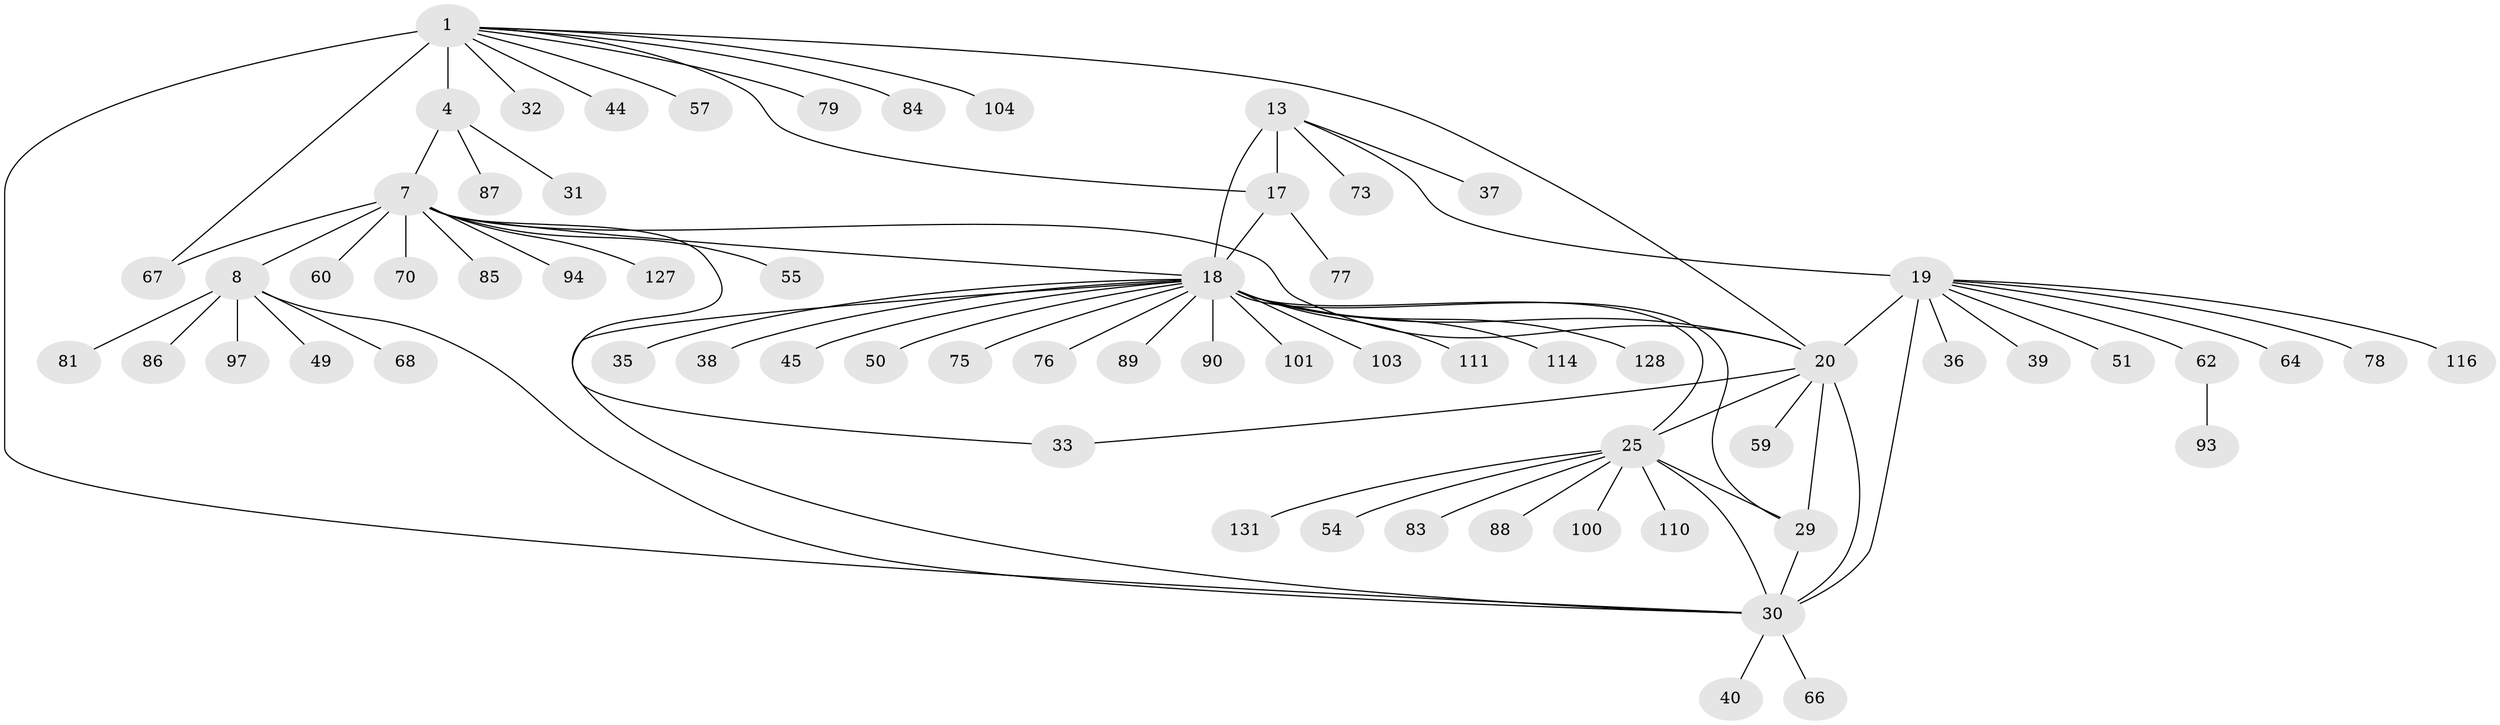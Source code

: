 // original degree distribution, {7: 0.06060606060606061, 9: 0.03787878787878788, 13: 0.007575757575757576, 8: 0.022727272727272728, 11: 0.03787878787878788, 6: 0.03787878787878788, 10: 0.015151515151515152, 19: 0.007575757575757576, 1: 0.6439393939393939, 2: 0.12121212121212122, 3: 0.007575757575757576}
// Generated by graph-tools (version 1.1) at 2025/15/03/09/25 04:15:49]
// undirected, 66 vertices, 81 edges
graph export_dot {
graph [start="1"]
  node [color=gray90,style=filled];
  1 [super="+2+5+99+3"];
  4 [super="+6"];
  7 [super="+12+63+9+11"];
  8;
  13 [super="+121+14"];
  17;
  18 [super="+26+41+58"];
  19 [super="+42+48+56+102+21"];
  20 [super="+46+106+109+27"];
  25;
  29 [super="+119+112"];
  30;
  31;
  32 [super="+113"];
  33;
  35;
  36;
  37;
  38;
  39;
  40;
  44;
  45;
  49;
  50;
  51 [super="+115"];
  54;
  55;
  57;
  59;
  60;
  62;
  64 [super="+129"];
  66;
  67;
  68;
  70;
  73;
  75;
  76;
  77;
  78;
  79;
  81;
  83;
  84;
  85;
  86;
  87;
  88;
  89 [super="+130"];
  90 [super="+117"];
  93;
  94;
  97;
  100;
  101;
  103;
  104;
  110;
  111;
  114;
  116;
  127;
  128;
  131;
  1 -- 4 [weight=8];
  1 -- 20;
  1 -- 67;
  1 -- 84;
  1 -- 79;
  1 -- 104;
  1 -- 57;
  1 -- 32;
  1 -- 17;
  1 -- 44;
  1 -- 30;
  4 -- 31;
  4 -- 87;
  4 -- 7 [weight=2];
  7 -- 8 [weight=5];
  7 -- 55;
  7 -- 70;
  7 -- 20;
  7 -- 60;
  7 -- 127;
  7 -- 33;
  7 -- 18;
  7 -- 85;
  7 -- 94;
  7 -- 67;
  8 -- 30;
  8 -- 49;
  8 -- 68;
  8 -- 81;
  8 -- 86;
  8 -- 97;
  13 -- 17 [weight=4];
  13 -- 18 [weight=4];
  13 -- 37;
  13 -- 73;
  13 -- 19;
  17 -- 18;
  17 -- 77;
  18 -- 128;
  18 -- 75;
  18 -- 76;
  18 -- 25;
  18 -- 89;
  18 -- 90;
  18 -- 29;
  18 -- 30;
  18 -- 35;
  18 -- 101;
  18 -- 38;
  18 -- 103;
  18 -- 45;
  18 -- 111;
  18 -- 50;
  18 -- 114;
  18 -- 20 [weight=2];
  19 -- 20 [weight=5];
  19 -- 51;
  19 -- 64;
  19 -- 36;
  19 -- 39;
  19 -- 78;
  19 -- 116;
  19 -- 62;
  19 -- 30;
  20 -- 33;
  20 -- 25 [weight=2];
  20 -- 59;
  20 -- 29 [weight=2];
  20 -- 30 [weight=2];
  25 -- 29;
  25 -- 30;
  25 -- 54;
  25 -- 83;
  25 -- 88;
  25 -- 100;
  25 -- 110;
  25 -- 131;
  29 -- 30;
  30 -- 40;
  30 -- 66;
  62 -- 93;
}
